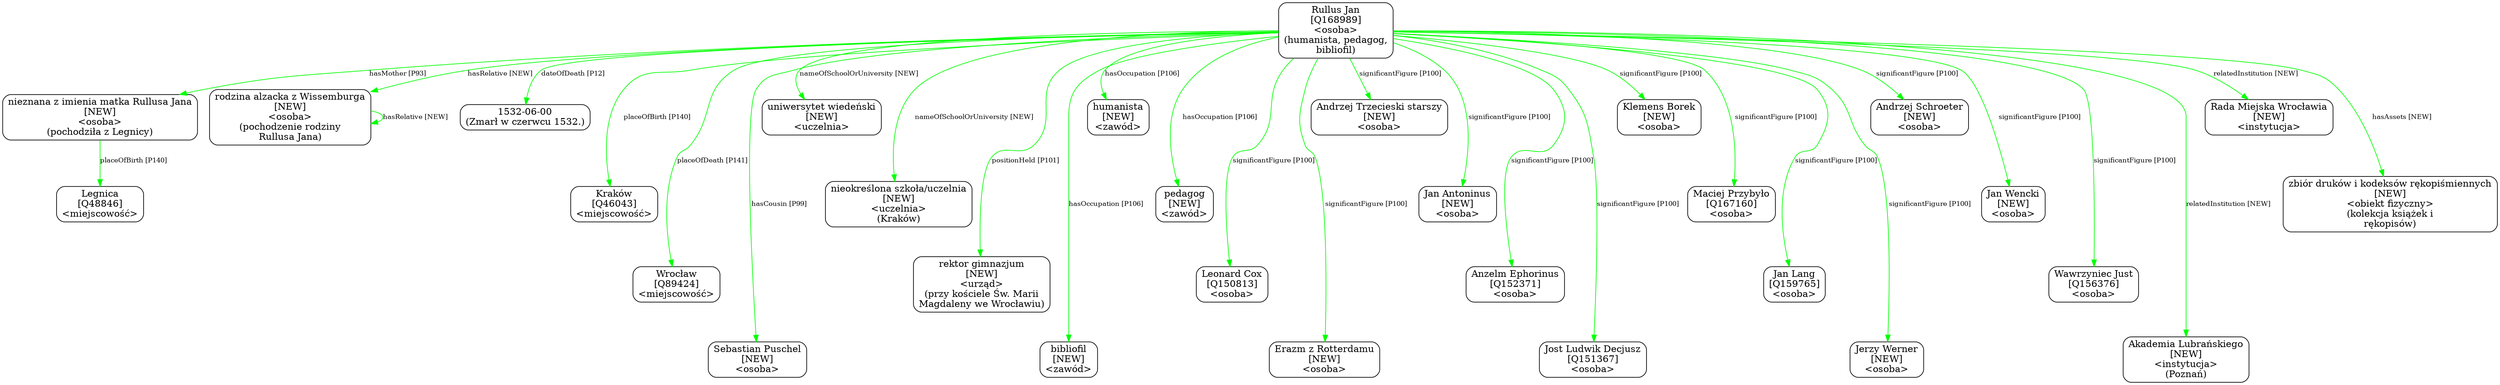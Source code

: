 digraph {
	node [shape=box,
		style=rounded
	];
	edge [fontsize=10];
	"Rullus Jan
[Q168989]
<osoba>
(humanista, pedagog,
bibliofil)"	[color=black,
		label="Rullus Jan
[Q168989]
<osoba>
(humanista, pedagog,
bibliofil)"];
	"nieznana z imienia matka Rullusa Jana
[NEW]
<osoba>
(pochodziła z Legnicy)"	[color=black,
		label="nieznana z imienia matka Rullusa Jana
[NEW]
<osoba>
(pochodziła z Legnicy)"];
	"Rullus Jan
[Q168989]
<osoba>
(humanista, pedagog,
bibliofil)" -> "nieznana z imienia matka Rullusa Jana
[NEW]
<osoba>
(pochodziła z Legnicy)"	[color=green,
		label="hasMother [P93]"];
	"rodzina alzacka z Wissemburga
[NEW]
<osoba>
(pochodzenie rodziny
Rullusa Jana)"	[color=black,
		label="rodzina alzacka z Wissemburga
[NEW]
<osoba>
(pochodzenie rodziny
Rullusa Jana)"];
	"Rullus Jan
[Q168989]
<osoba>
(humanista, pedagog,
bibliofil)" -> "rodzina alzacka z Wissemburga
[NEW]
<osoba>
(pochodzenie rodziny
Rullusa Jana)"	[color=green,
		label="hasRelative [NEW]"];
	"Rullus Jan
[Q168989]
<osoba>
(humanista, pedagog,
bibliofil)" -> "1532-06-00
(Zmarł w czerwcu 1532.)"	[color=green,
		label="dateOfDeath [P12]",
		minlen=1];
	"Rullus Jan
[Q168989]
<osoba>
(humanista, pedagog,
bibliofil)" -> "Kraków
[Q46043]
<miejscowość>"	[color=green,
		label="placeOfBirth [P140]",
		minlen=2];
	"Rullus Jan
[Q168989]
<osoba>
(humanista, pedagog,
bibliofil)" -> "Wrocław
[Q89424]
<miejscowość>"	[color=green,
		label="placeOfDeath [P141]",
		minlen=3];
	"Rullus Jan
[Q168989]
<osoba>
(humanista, pedagog,
bibliofil)" -> "Sebastian Puschel
[NEW]
<osoba>"	[color=green,
		label="hasCousin [P99]",
		minlen=4];
	"Rullus Jan
[Q168989]
<osoba>
(humanista, pedagog,
bibliofil)" -> "uniwersytet wiedeński
[NEW]
<uczelnia>"	[color=green,
		label="nameOfSchoolOrUniversity [NEW]",
		minlen=1];
	"Rullus Jan
[Q168989]
<osoba>
(humanista, pedagog,
bibliofil)" -> "nieokreślona szkoła/uczelnia
[NEW]
<uczelnia>
(Kraków)"	[color=green,
		label="nameOfSchoolOrUniversity [NEW]",
		minlen=2];
	"Rullus Jan
[Q168989]
<osoba>
(humanista, pedagog,
bibliofil)" -> "rektor gimnazjum
[NEW]
<urząd>
(przy kościele Św. Marii
Magdaleny we Wrocławiu)"	[color=green,
		label="positionHeld [P101]",
		minlen=3];
	"Rullus Jan
[Q168989]
<osoba>
(humanista, pedagog,
bibliofil)" -> "bibliofil
[NEW]
<zawód>"	[color=green,
		label="hasOccupation [P106]",
		minlen=4];
	"Rullus Jan
[Q168989]
<osoba>
(humanista, pedagog,
bibliofil)" -> "humanista
[NEW]
<zawód>"	[color=green,
		label="hasOccupation [P106]",
		minlen=1];
	"Rullus Jan
[Q168989]
<osoba>
(humanista, pedagog,
bibliofil)" -> "pedagog
[NEW]
<zawód>"	[color=green,
		label="hasOccupation [P106]",
		minlen=2];
	"Rullus Jan
[Q168989]
<osoba>
(humanista, pedagog,
bibliofil)" -> "Leonard Cox
[Q150813]
<osoba>"	[color=green,
		label="significantFigure [P100]",
		minlen=3];
	"Rullus Jan
[Q168989]
<osoba>
(humanista, pedagog,
bibliofil)" -> "Erazm z Rotterdamu
[NEW]
<osoba>"	[color=green,
		label="significantFigure [P100]",
		minlen=4];
	"Rullus Jan
[Q168989]
<osoba>
(humanista, pedagog,
bibliofil)" -> "Andrzej Trzecieski starszy
[NEW]
<osoba>"	[color=green,
		label="significantFigure [P100]",
		minlen=1];
	"Rullus Jan
[Q168989]
<osoba>
(humanista, pedagog,
bibliofil)" -> "Jan Antoninus
[NEW]
<osoba>"	[color=green,
		label="significantFigure [P100]",
		minlen=2];
	"Rullus Jan
[Q168989]
<osoba>
(humanista, pedagog,
bibliofil)" -> "Anzelm Ephorinus
[Q152371]
<osoba>"	[color=green,
		label="significantFigure [P100]",
		minlen=3];
	"Rullus Jan
[Q168989]
<osoba>
(humanista, pedagog,
bibliofil)" -> "Jost Ludwik Decjusz
[Q151367]
<osoba>"	[color=green,
		label="significantFigure [P100]",
		minlen=4];
	"Rullus Jan
[Q168989]
<osoba>
(humanista, pedagog,
bibliofil)" -> "Klemens Borek
[NEW]
<osoba>"	[color=green,
		label="significantFigure [P100]",
		minlen=1];
	"Rullus Jan
[Q168989]
<osoba>
(humanista, pedagog,
bibliofil)" -> "Maciej Przybyło
[Q167160]
<osoba>"	[color=green,
		label="significantFigure [P100]",
		minlen=2];
	"Rullus Jan
[Q168989]
<osoba>
(humanista, pedagog,
bibliofil)" -> "Jan Lang
[Q159765]
<osoba>"	[color=green,
		label="significantFigure [P100]",
		minlen=3];
	"Rullus Jan
[Q168989]
<osoba>
(humanista, pedagog,
bibliofil)" -> "Jerzy Werner
[NEW]
<osoba>"	[color=green,
		label="significantFigure [P100]",
		minlen=4];
	"Rullus Jan
[Q168989]
<osoba>
(humanista, pedagog,
bibliofil)" -> "Andrzej Schroeter
[NEW]
<osoba>"	[color=green,
		label="significantFigure [P100]",
		minlen=1];
	"Rullus Jan
[Q168989]
<osoba>
(humanista, pedagog,
bibliofil)" -> "Jan Wencki
[NEW]
<osoba>"	[color=green,
		label="significantFigure [P100]",
		minlen=2];
	"Rullus Jan
[Q168989]
<osoba>
(humanista, pedagog,
bibliofil)" -> "Wawrzyniec Just
[Q156376]
<osoba>"	[color=green,
		label="significantFigure [P100]",
		minlen=3];
	"Rullus Jan
[Q168989]
<osoba>
(humanista, pedagog,
bibliofil)" -> "Akademia Lubrańskiego
[NEW]
<instytucja>
(Poznań)"	[color=green,
		label="relatedInstitution [NEW]",
		minlen=4];
	"Rullus Jan
[Q168989]
<osoba>
(humanista, pedagog,
bibliofil)" -> "Rada Miejska Wrocławia
[NEW]
<instytucja>"	[color=green,
		label="relatedInstitution [NEW]",
		minlen=1];
	"Rullus Jan
[Q168989]
<osoba>
(humanista, pedagog,
bibliofil)" -> "zbiór druków i kodeksów rękopiśmiennych
[NEW]
<obiekt fizyczny>
(kolekcja książek i
rękopisów)"	[color=green,
		label="hasAssets [NEW]",
		minlen=2];
	"nieznana z imienia matka Rullusa Jana
[NEW]
<osoba>
(pochodziła z Legnicy)" -> "Legnica
[Q48846]
<miejscowość>"	[color=green,
		label="placeOfBirth [P140]",
		minlen=1];
	"rodzina alzacka z Wissemburga
[NEW]
<osoba>
(pochodzenie rodziny
Rullusa Jana)" -> "rodzina alzacka z Wissemburga
[NEW]
<osoba>
(pochodzenie rodziny
Rullusa Jana)"	[color=green,
		label="hasRelative [NEW]"];
}
